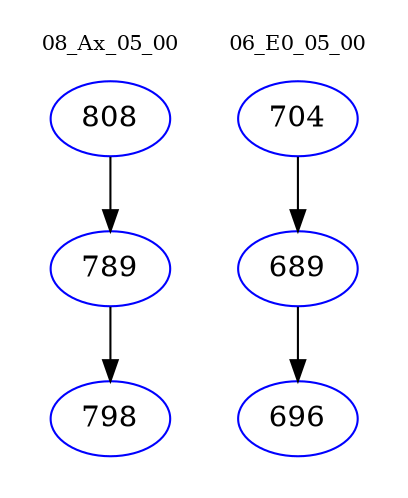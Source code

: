 digraph{
subgraph cluster_0 {
color = white
label = "08_Ax_05_00";
fontsize=10;
T0_808 [label="808", color="blue"]
T0_808 -> T0_789 [color="black"]
T0_789 [label="789", color="blue"]
T0_789 -> T0_798 [color="black"]
T0_798 [label="798", color="blue"]
}
subgraph cluster_1 {
color = white
label = "06_E0_05_00";
fontsize=10;
T1_704 [label="704", color="blue"]
T1_704 -> T1_689 [color="black"]
T1_689 [label="689", color="blue"]
T1_689 -> T1_696 [color="black"]
T1_696 [label="696", color="blue"]
}
}
